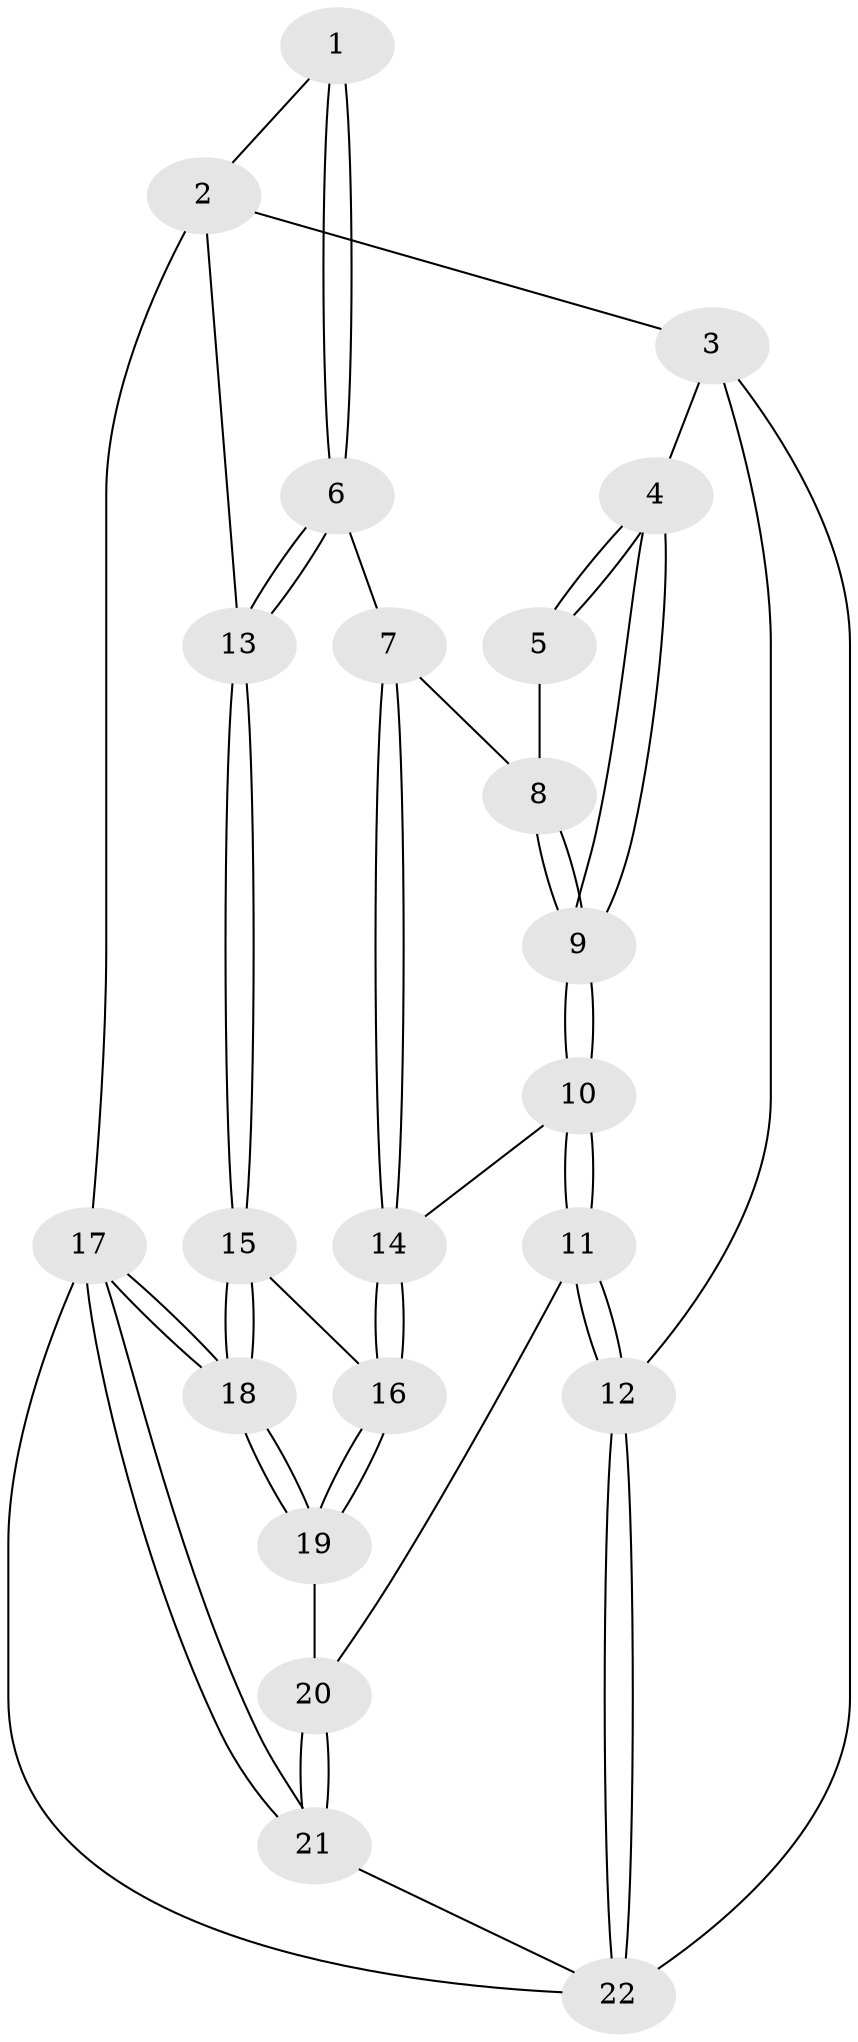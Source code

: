 // Generated by graph-tools (version 1.1) at 2025/46/02/15/25 05:46:28]
// undirected, 22 vertices, 52 edges
graph export_dot {
graph [start="1"]
  node [color=gray90,style=filled];
  1 [pos="+0.6678451298319867+0"];
  2 [pos="+1+0"];
  3 [pos="+0+0"];
  4 [pos="+0+0"];
  5 [pos="+0.6012443241481132+0"];
  6 [pos="+1+0.22544708431049035"];
  7 [pos="+0.6986644101967361+0.20713464028997136"];
  8 [pos="+0.6044271977539794+0"];
  9 [pos="+0.26057699093155545+0.33762837765209214"];
  10 [pos="+0.26360674632735925+0.36941197589184804"];
  11 [pos="+0.17885374350078007+0.5552931014784921"];
  12 [pos="+0+0.7117412866630605"];
  13 [pos="+1+0.24067269718909404"];
  14 [pos="+0.6492940308102633+0.3343989292744478"];
  15 [pos="+1+0.3437921420945263"];
  16 [pos="+0.7233776165942468+0.5356391182502277"];
  17 [pos="+1+1"];
  18 [pos="+1+0.6045998298274443"];
  19 [pos="+0.6984851635973066+0.6482715766116176"];
  20 [pos="+0.6810774635003087+0.6863716574077408"];
  21 [pos="+0.7107564287858682+0.8443511675725287"];
  22 [pos="+0+1"];
  1 -- 2;
  1 -- 6;
  1 -- 6;
  2 -- 3;
  2 -- 13;
  2 -- 17;
  3 -- 4;
  3 -- 12;
  3 -- 22;
  4 -- 5;
  4 -- 5;
  4 -- 9;
  4 -- 9;
  5 -- 8;
  6 -- 7;
  6 -- 13;
  6 -- 13;
  7 -- 8;
  7 -- 14;
  7 -- 14;
  8 -- 9;
  8 -- 9;
  9 -- 10;
  9 -- 10;
  10 -- 11;
  10 -- 11;
  10 -- 14;
  11 -- 12;
  11 -- 12;
  11 -- 20;
  12 -- 22;
  12 -- 22;
  13 -- 15;
  13 -- 15;
  14 -- 16;
  14 -- 16;
  15 -- 16;
  15 -- 18;
  15 -- 18;
  16 -- 19;
  16 -- 19;
  17 -- 18;
  17 -- 18;
  17 -- 21;
  17 -- 21;
  17 -- 22;
  18 -- 19;
  18 -- 19;
  19 -- 20;
  20 -- 21;
  20 -- 21;
  21 -- 22;
}
